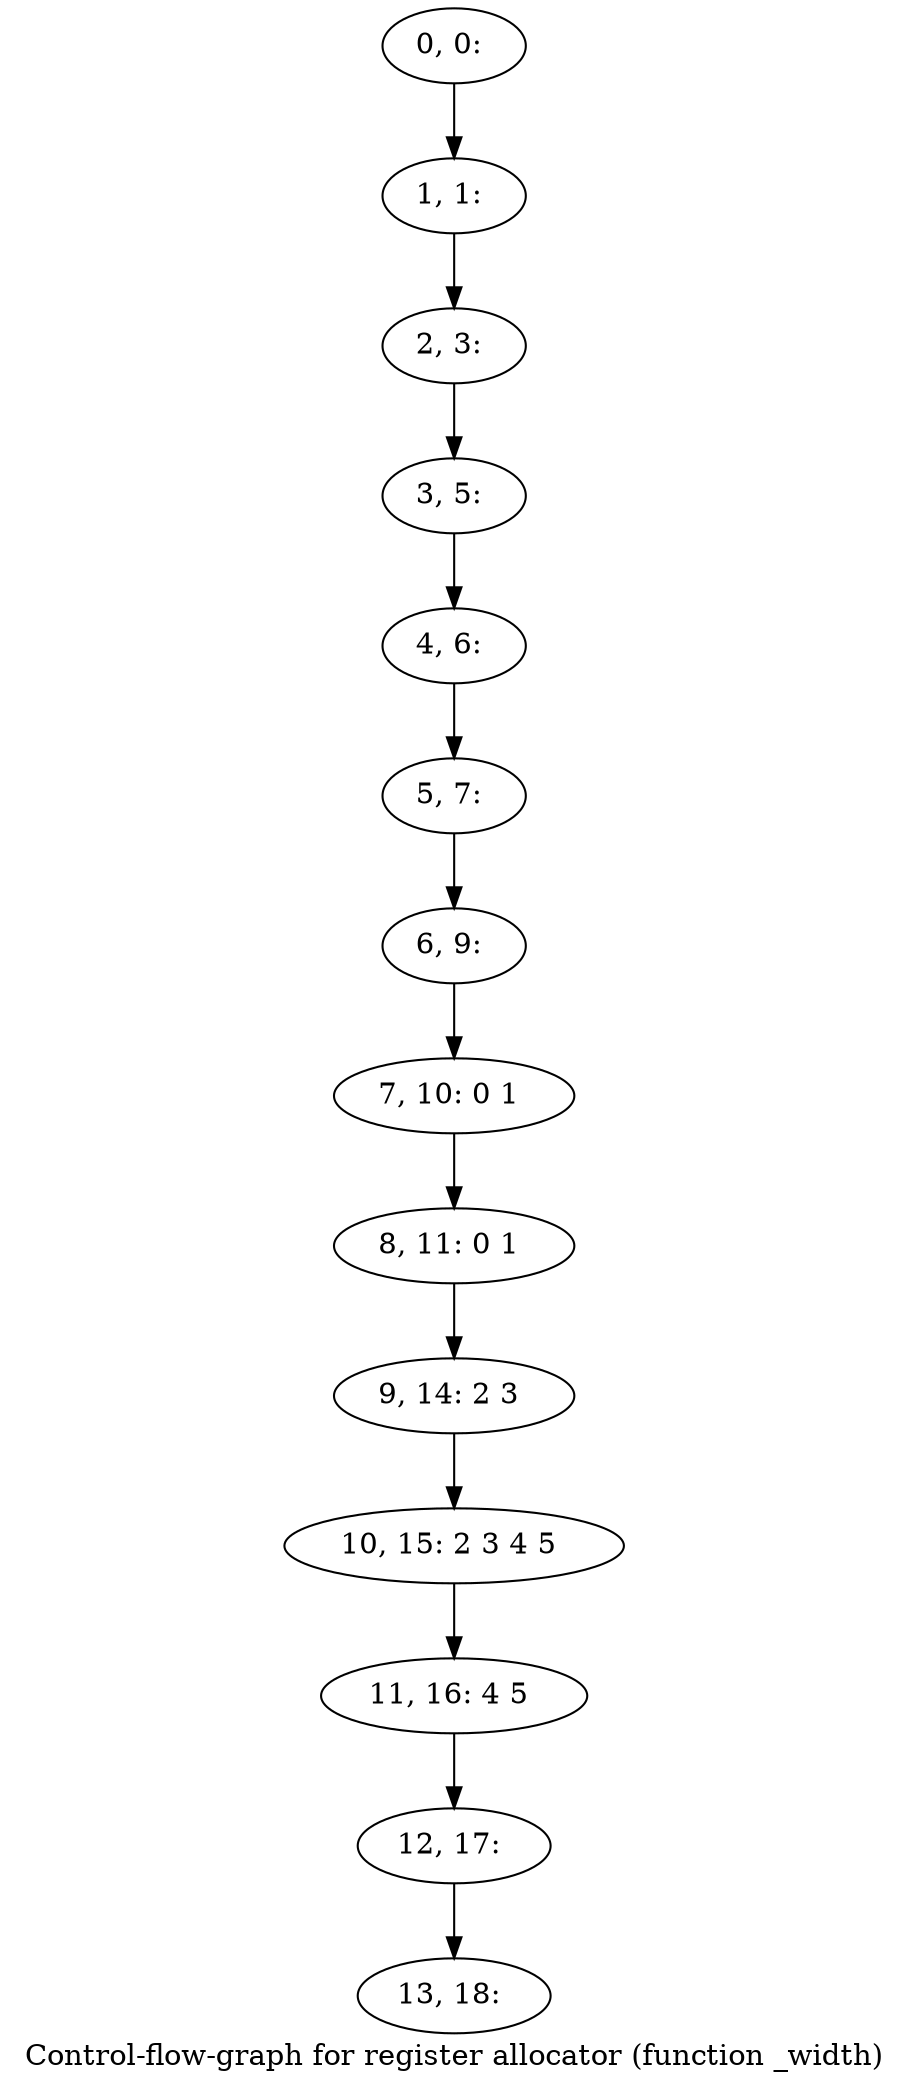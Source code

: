 digraph G {
graph [label="Control-flow-graph for register allocator (function _width)"]
0[label="0, 0: "];
1[label="1, 1: "];
2[label="2, 3: "];
3[label="3, 5: "];
4[label="4, 6: "];
5[label="5, 7: "];
6[label="6, 9: "];
7[label="7, 10: 0 1 "];
8[label="8, 11: 0 1 "];
9[label="9, 14: 2 3 "];
10[label="10, 15: 2 3 4 5 "];
11[label="11, 16: 4 5 "];
12[label="12, 17: "];
13[label="13, 18: "];
0->1 ;
1->2 ;
2->3 ;
3->4 ;
4->5 ;
5->6 ;
6->7 ;
7->8 ;
8->9 ;
9->10 ;
10->11 ;
11->12 ;
12->13 ;
}
